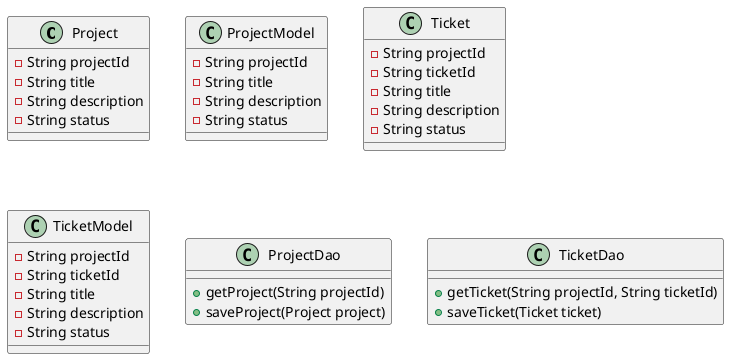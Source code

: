 @startuml

class Project {
- String projectId
- String title
- String description
- String status
}

class ProjectModel {
- String projectId
- String title
- String description
- String status
}

class Ticket {
- String projectId
- String ticketId
- String title
- String description
- String status
}

class TicketModel {
- String projectId
- String ticketId
- String title
- String description
- String status
}

class ProjectDao {
+getProject(String projectId)
+saveProject(Project project)

}

class TicketDao {
+getTicket(String projectId, String ticketId)
+saveTicket(Ticket ticket)

}





@enduml